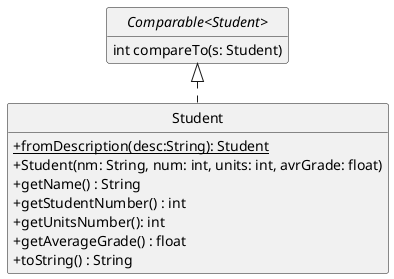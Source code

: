 @startuml
'https://plantuml.com/class-diagram
skinparam nodesep 20
skinparam ranksep 40
skinparam classAttributeIconSize 0
hide empty members
skinparam style strictuml
hide circle

interface "Comparable<Student>" {
    int compareTo(s: Student)
}

class Student {
  {static} +fromDescription(desc:String): Student
  +Student(nm: String, num: int, units: int, avrGrade: float)
  +getName() : String
  +getStudentNumber() : int
  +getUnitsNumber(): int
  +getAverageGrade() : float
  +toString() : String
}

"Comparable<Student>" <|.. Student
@enduml